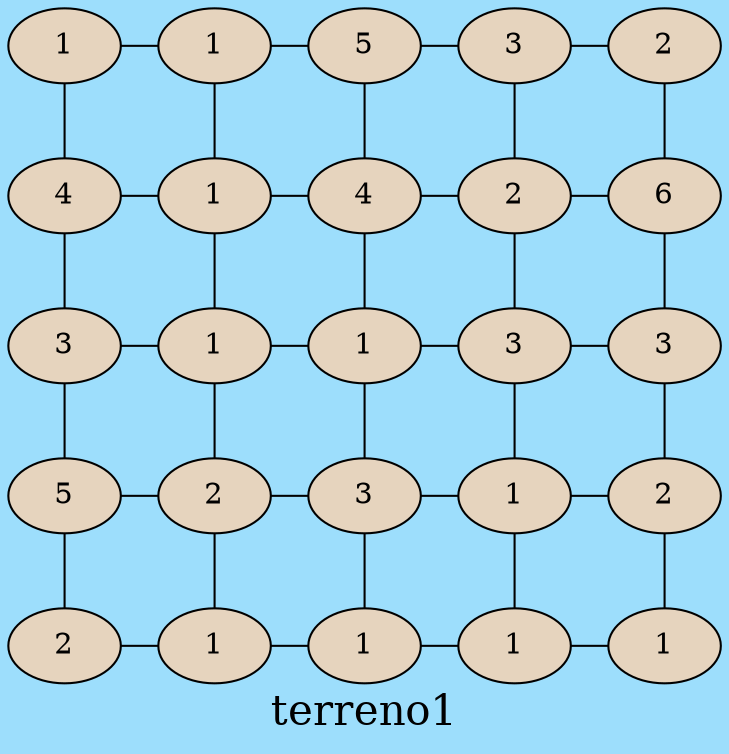 digraph terreno1{

            label = "terreno1"
            bgcolor = "#9DDEFC"
            node[shape=ellipse fillcolor="#E6D4BE" style =filled]
            fontsize="20"
            
        nodo11[label = 1]
		nodo21[label = 1]
		nodo31[label = 5]
		nodo41[label = 3]
		nodo51[label = 2]
		nodo12[label = 4]
		nodo22[label = 1]
		nodo32[label = 4]
		nodo42[label = 2]
		nodo52[label = 6]
		nodo13[label = 3]
		nodo23[label = 1]
		nodo33[label = 1]
		nodo43[label = 3]
		nodo53[label = 3]
		nodo14[label = 5]
		nodo24[label = 2]
		nodo34[label = 3]
		nodo44[label = 1]
		nodo54[label = 2]
		nodo15[label = 2]
		nodo25[label = 1]
		nodo35[label = 1]
		nodo45[label = 1]
		nodo55[label = 1]
		nodo11->nodo12[arrowhead = none]
		nodo12->nodo13[arrowhead = none]
		nodo13->nodo14[arrowhead = none]
		nodo14->nodo15[arrowhead = none]
		nodo21->nodo22[arrowhead = none]
		nodo22->nodo23[arrowhead = none]
		nodo23->nodo24[arrowhead = none]
		nodo24->nodo25[arrowhead = none]
		nodo31->nodo32[arrowhead = none]
		nodo32->nodo33[arrowhead = none]
		nodo33->nodo34[arrowhead = none]
		nodo34->nodo35[arrowhead = none]
		nodo41->nodo42[arrowhead = none]
		nodo42->nodo43[arrowhead = none]
		nodo43->nodo44[arrowhead = none]
		nodo44->nodo45[arrowhead = none]
		nodo51->nodo52[arrowhead = none]
		nodo52->nodo53[arrowhead = none]
		nodo53->nodo54[arrowhead = none]
		nodo54->nodo55[arrowhead = none]
		rank = same{nodo11->nodo21[arrowhead = none]}
		rank = same{nodo21->nodo31[arrowhead = none]}
		rank = same{nodo31->nodo41[arrowhead = none]}
		rank = same{nodo41->nodo51[arrowhead = none]}
		rank = same{nodo12->nodo22[arrowhead = none]}
		rank = same{nodo22->nodo32[arrowhead = none]}
		rank = same{nodo32->nodo42[arrowhead = none]}
		rank = same{nodo42->nodo52[arrowhead = none]}
		rank = same{nodo13->nodo23[arrowhead = none]}
		rank = same{nodo23->nodo33[arrowhead = none]}
		rank = same{nodo33->nodo43[arrowhead = none]}
		rank = same{nodo43->nodo53[arrowhead = none]}
		rank = same{nodo14->nodo24[arrowhead = none]}
		rank = same{nodo24->nodo34[arrowhead = none]}
		rank = same{nodo34->nodo44[arrowhead = none]}
		rank = same{nodo44->nodo54[arrowhead = none]}
		rank = same{nodo15->nodo25[arrowhead = none]}
		rank = same{nodo25->nodo35[arrowhead = none]}
		rank = same{nodo35->nodo45[arrowhead = none]}
		rank = same{nodo45->nodo55[arrowhead = none]}
		}